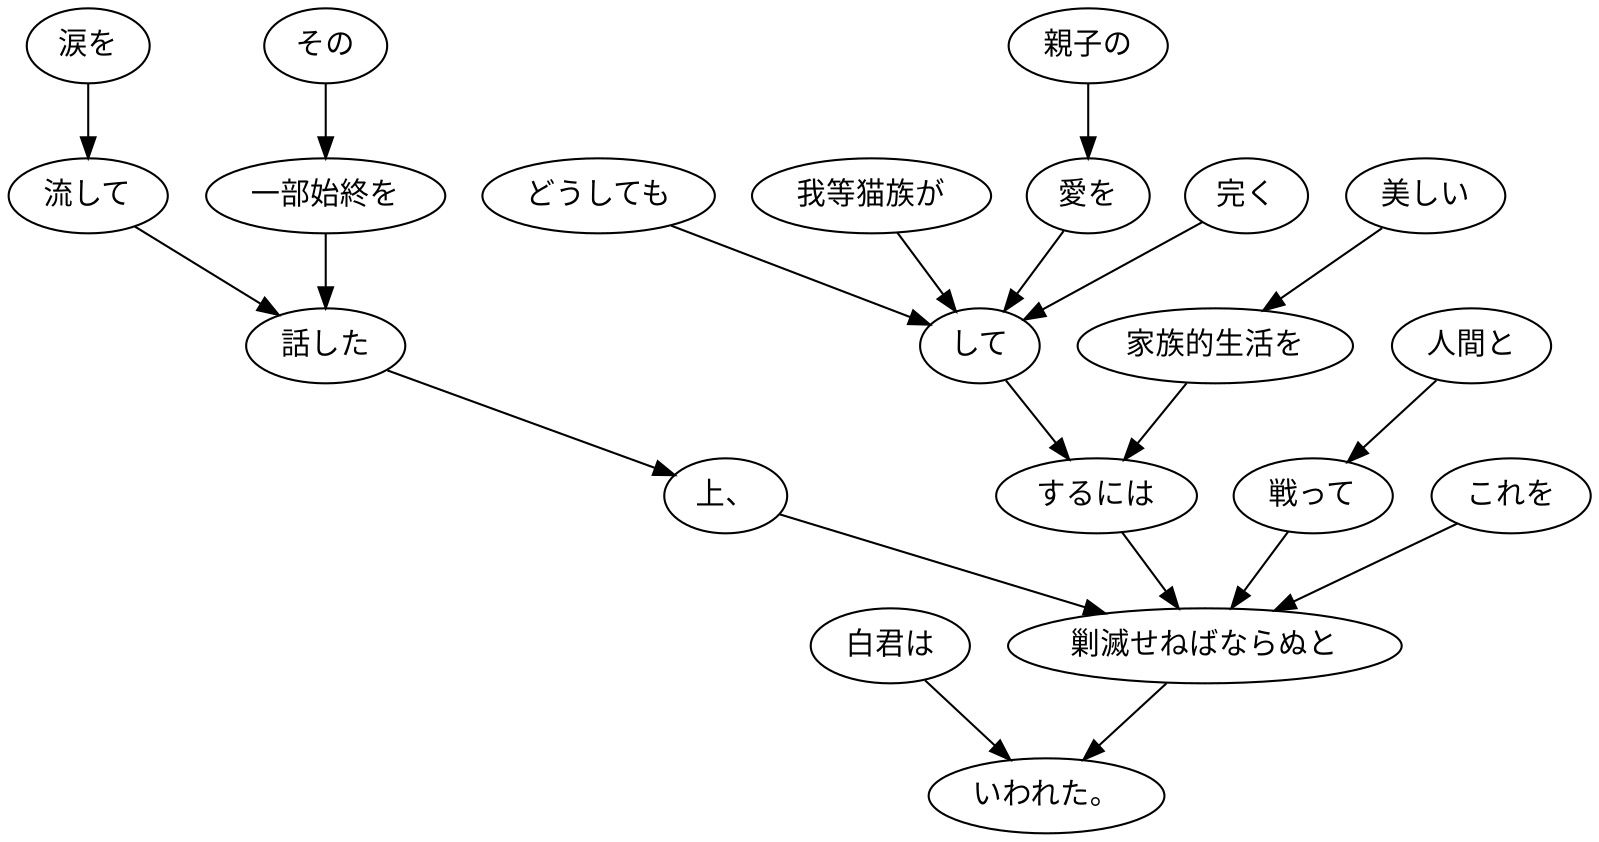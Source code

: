 digraph graph108 {
	node0 [label="白君は"];
	node1 [label="涙を"];
	node2 [label="流して"];
	node3 [label="その"];
	node4 [label="一部始終を"];
	node5 [label="話した"];
	node6 [label="上、"];
	node7 [label="どうしても"];
	node8 [label="我等猫族が"];
	node9 [label="親子の"];
	node10 [label="愛を"];
	node11 [label="完く"];
	node12 [label="して"];
	node13 [label="美しい"];
	node14 [label="家族的生活を"];
	node15 [label="するには"];
	node16 [label="人間と"];
	node17 [label="戦って"];
	node18 [label="これを"];
	node19 [label="剿滅せねばならぬと"];
	node20 [label="いわれた。"];
	node0 -> node20;
	node1 -> node2;
	node2 -> node5;
	node3 -> node4;
	node4 -> node5;
	node5 -> node6;
	node6 -> node19;
	node7 -> node12;
	node8 -> node12;
	node9 -> node10;
	node10 -> node12;
	node11 -> node12;
	node12 -> node15;
	node13 -> node14;
	node14 -> node15;
	node15 -> node19;
	node16 -> node17;
	node17 -> node19;
	node18 -> node19;
	node19 -> node20;
}
